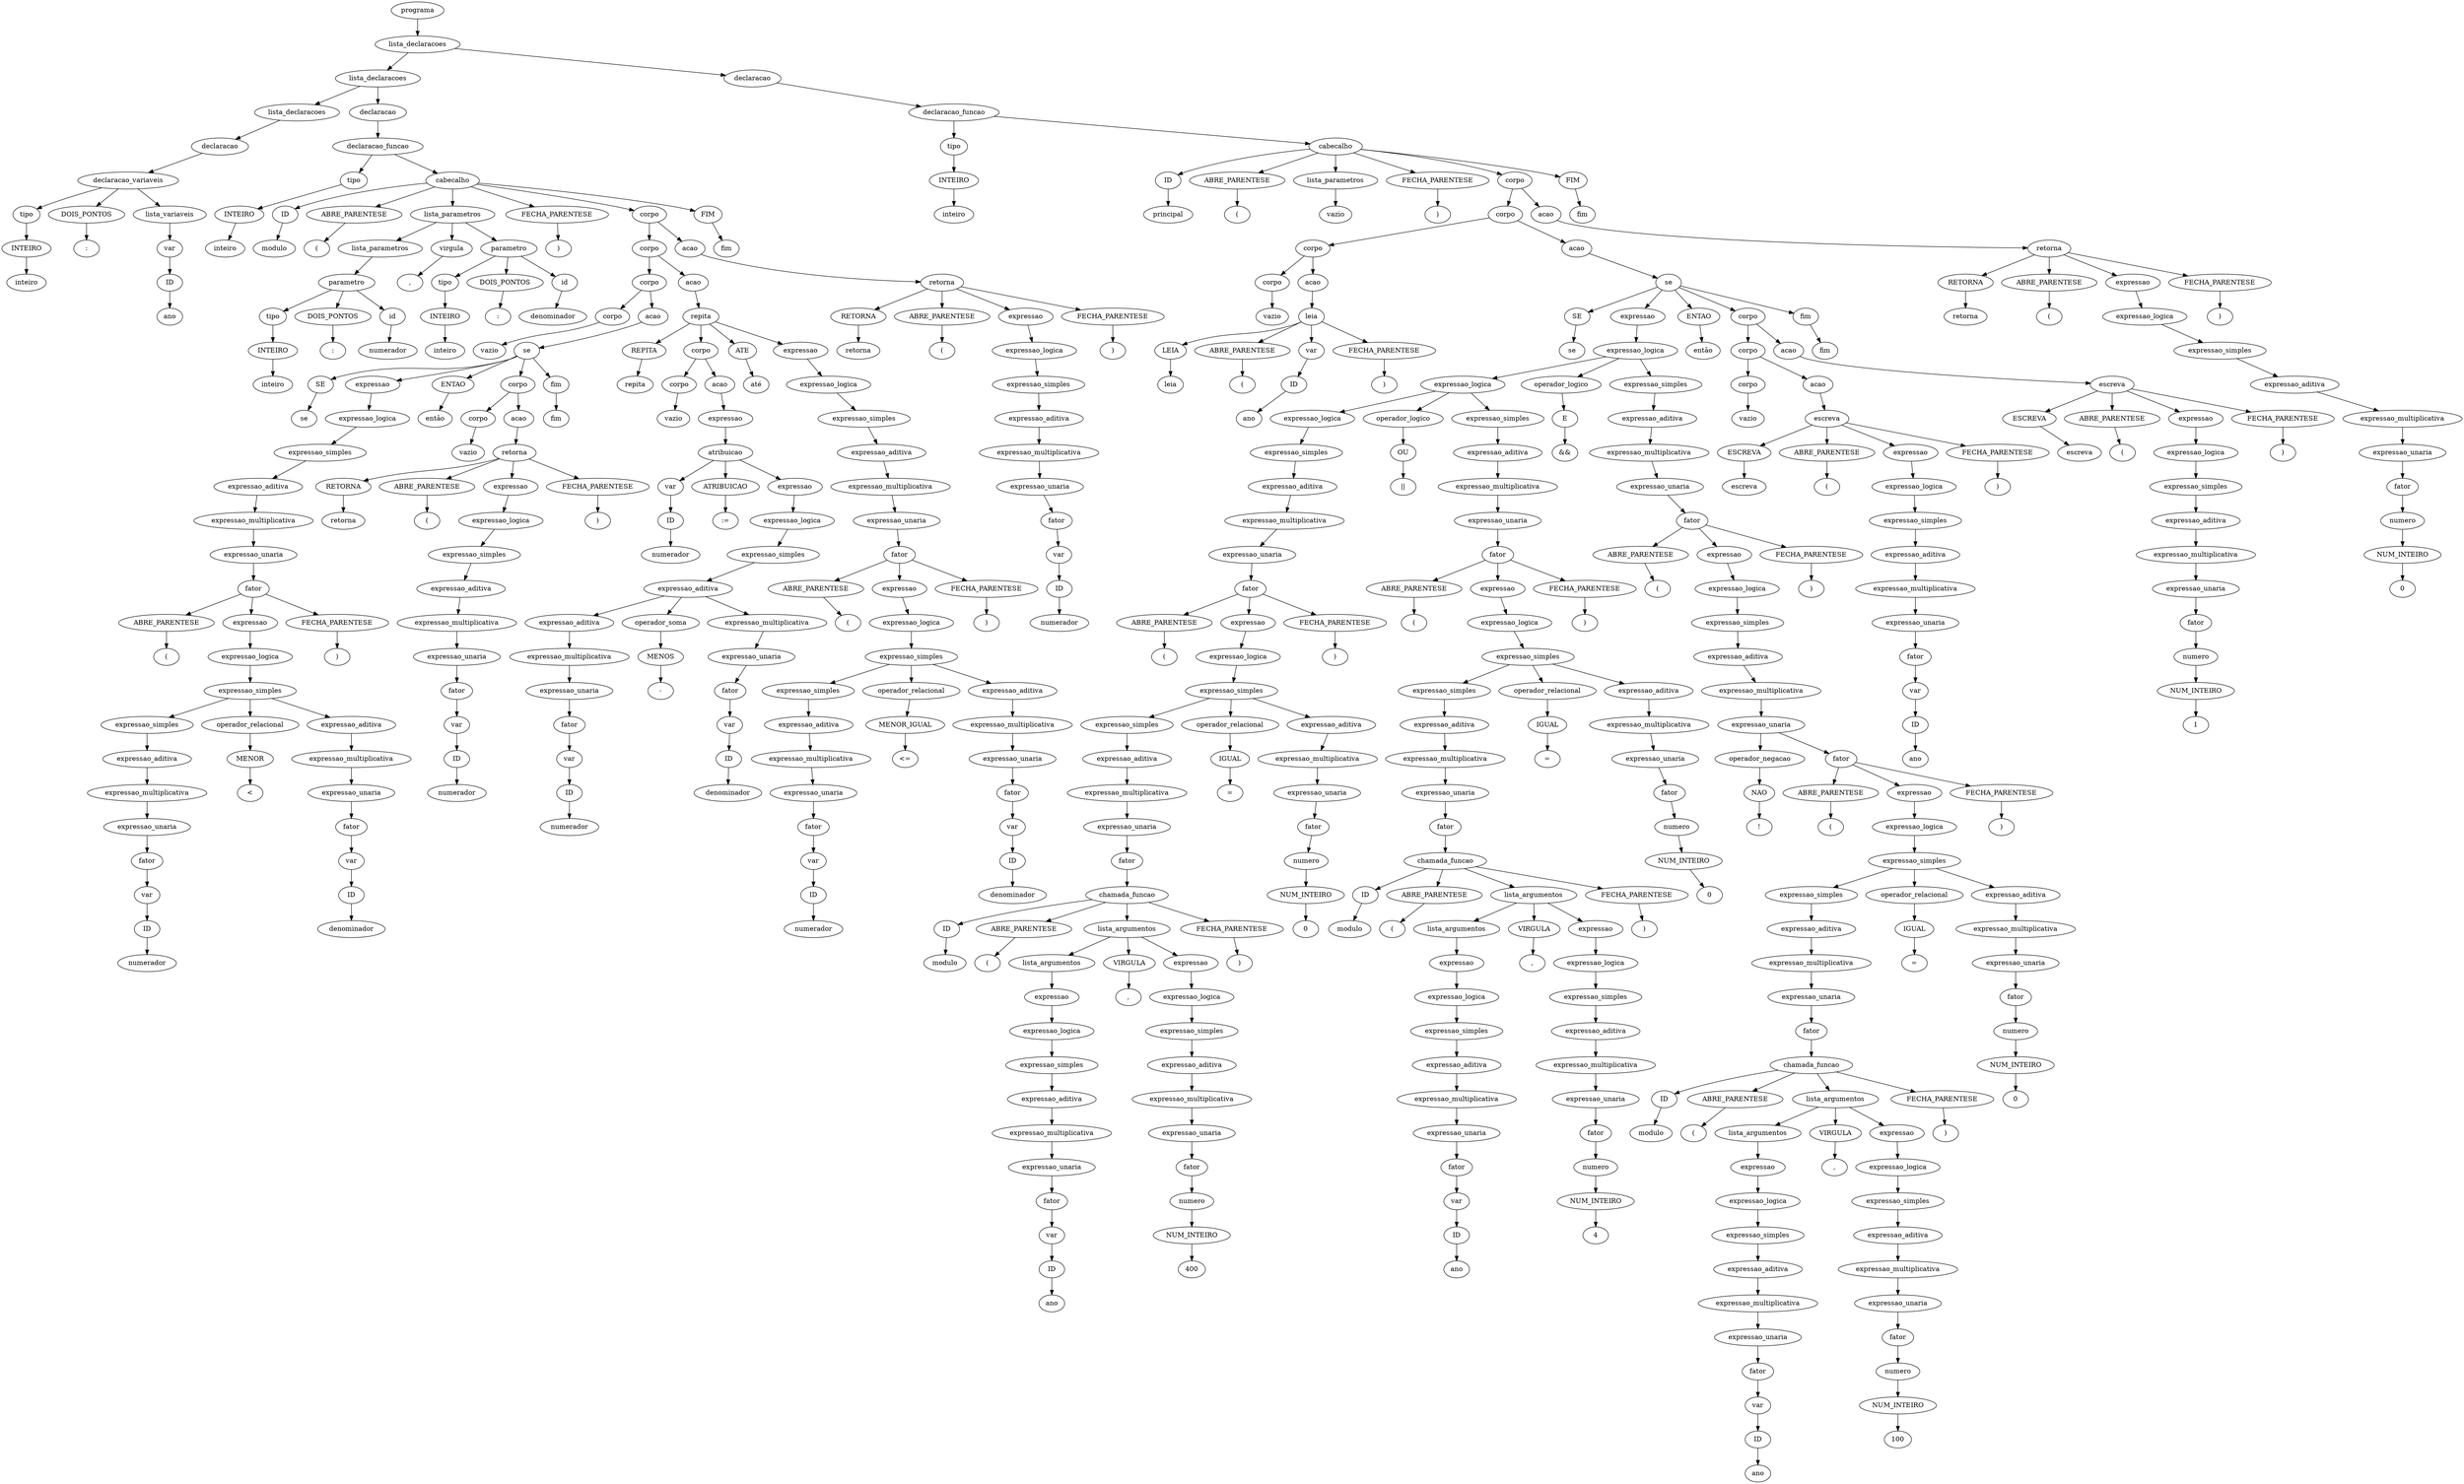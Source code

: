 digraph tree {
    "0x0" [label="programa"];
    "0x1" [label="lista_declaracoes"];
    "0x2" [label="lista_declaracoes"];
    "0x3" [label="lista_declaracoes"];
    "0x4" [label="declaracao"];
    "0x5" [label="declaracao_variaveis"];
    "0x6" [label="tipo"];
    "0x7" [label="INTEIRO"];
    "0x8" [label="inteiro"];
    "0x9" [label="DOIS_PONTOS"];
    "0xa" [label=":"];
    "0xb" [label="lista_variaveis"];
    "0xc" [label="var"];
    "0xd" [label="ID"];
    "0xe" [label="ano"];
    "0xf" [label="declaracao"];
    "0x10" [label="declaracao_funcao"];
    "0x11" [label="tipo"];
    "0x12" [label="INTEIRO"];
    "0x13" [label="inteiro"];
    "0x14" [label="cabecalho"];
    "0x15" [label="ID"];
    "0x16" [label="modulo"];
    "0x17" [label="ABRE_PARENTESE"];
    "0x18" [label="("];
    "0x19" [label="lista_parametros"];
    "0x1a" [label="lista_parametros"];
    "0x1b" [label="parametro"];
    "0x1c" [label="tipo"];
    "0x1d" [label="INTEIRO"];
    "0x1e" [label="inteiro"];
    "0x1f" [label="DOIS_PONTOS"];
    "0x20" [label=":"];
    "0x21" [label="id"];
    "0x22" [label="numerador"];
    "0x23" [label="virgula"];
    "0x24" [label=","];
    "0x25" [label="parametro"];
    "0x26" [label="tipo"];
    "0x27" [label="INTEIRO"];
    "0x28" [label="inteiro"];
    "0x29" [label="DOIS_PONTOS"];
    "0x2a" [label=":"];
    "0x2b" [label="id"];
    "0x2c" [label="denominador"];
    "0x2d" [label="FECHA_PARENTESE"];
    "0x2e" [label=")"];
    "0x2f" [label="corpo"];
    "0x30" [label="corpo"];
    "0x31" [label="corpo"];
    "0x32" [label="corpo"];
    "0x33" [label="vazio"];
    "0x34" [label="acao"];
    "0x35" [label="se"];
    "0x36" [label="SE"];
    "0x37" [label="se"];
    "0x38" [label="expressao"];
    "0x39" [label="expressao_logica"];
    "0x3a" [label="expressao_simples"];
    "0x3b" [label="expressao_aditiva"];
    "0x3c" [label="expressao_multiplicativa"];
    "0x3d" [label="expressao_unaria"];
    "0x3e" [label="fator"];
    "0x3f" [label="ABRE_PARENTESE"];
    "0x40" [label="("];
    "0x41" [label="expressao"];
    "0x42" [label="expressao_logica"];
    "0x43" [label="expressao_simples"];
    "0x44" [label="expressao_simples"];
    "0x45" [label="expressao_aditiva"];
    "0x46" [label="expressao_multiplicativa"];
    "0x47" [label="expressao_unaria"];
    "0x48" [label="fator"];
    "0x49" [label="var"];
    "0x4a" [label="ID"];
    "0x4b" [label="numerador"];
    "0x4c" [label="operador_relacional"];
    "0x4d" [label="MENOR"];
    "0x4e" [label="<"];
    "0x4f" [label="expressao_aditiva"];
    "0x50" [label="expressao_multiplicativa"];
    "0x51" [label="expressao_unaria"];
    "0x52" [label="fator"];
    "0x53" [label="var"];
    "0x54" [label="ID"];
    "0x55" [label="denominador"];
    "0x56" [label="FECHA_PARENTESE"];
    "0x57" [label=")"];
    "0x58" [label="ENTAO"];
    "0x59" [label="então"];
    "0x5a" [label="corpo"];
    "0x5b" [label="corpo"];
    "0x5c" [label="vazio"];
    "0x5d" [label="acao"];
    "0x5e" [label="retorna"];
    "0x5f" [label="RETORNA"];
    "0x60" [label="retorna"];
    "0x61" [label="ABRE_PARENTESE"];
    "0x62" [label="("];
    "0x63" [label="expressao"];
    "0x64" [label="expressao_logica"];
    "0x65" [label="expressao_simples"];
    "0x66" [label="expressao_aditiva"];
    "0x67" [label="expressao_multiplicativa"];
    "0x68" [label="expressao_unaria"];
    "0x69" [label="fator"];
    "0x6a" [label="var"];
    "0x6b" [label="ID"];
    "0x6c" [label="numerador"];
    "0x6d" [label="FECHA_PARENTESE"];
    "0x6e" [label=")"];
    "0x6f" [label="fim"];
    "0x70" [label="fim"];
    "0x71" [label="acao"];
    "0x72" [label="repita"];
    "0x73" [label="REPITA"];
    "0x74" [label="repita"];
    "0x75" [label="corpo"];
    "0x76" [label="corpo"];
    "0x77" [label="vazio"];
    "0x78" [label="acao"];
    "0x79" [label="expressao"];
    "0x7a" [label="atribuicao"];
    "0x7b" [label="var"];
    "0x7c" [label="ID"];
    "0x7d" [label="numerador"];
    "0x7e" [label="ATRIBUICAO"];
    "0x7f" [label=":="];
    "0x80" [label="expressao"];
    "0x81" [label="expressao_logica"];
    "0x82" [label="expressao_simples"];
    "0x83" [label="expressao_aditiva"];
    "0x84" [label="expressao_aditiva"];
    "0x85" [label="expressao_multiplicativa"];
    "0x86" [label="expressao_unaria"];
    "0x87" [label="fator"];
    "0x88" [label="var"];
    "0x89" [label="ID"];
    "0x8a" [label="numerador"];
    "0x8b" [label="operador_soma"];
    "0x8c" [label="MENOS"];
    "0x8d" [label="-"];
    "0x8e" [label="expressao_multiplicativa"];
    "0x8f" [label="expressao_unaria"];
    "0x90" [label="fator"];
    "0x91" [label="var"];
    "0x92" [label="ID"];
    "0x93" [label="denominador"];
    "0x94" [label="ATE"];
    "0x95" [label="até"];
    "0x96" [label="expressao"];
    "0x97" [label="expressao_logica"];
    "0x98" [label="expressao_simples"];
    "0x99" [label="expressao_aditiva"];
    "0x9a" [label="expressao_multiplicativa"];
    "0x9b" [label="expressao_unaria"];
    "0x9c" [label="fator"];
    "0x9d" [label="ABRE_PARENTESE"];
    "0x9e" [label="("];
    "0x9f" [label="expressao"];
    "0xa0" [label="expressao_logica"];
    "0xa1" [label="expressao_simples"];
    "0xa2" [label="expressao_simples"];
    "0xa3" [label="expressao_aditiva"];
    "0xa4" [label="expressao_multiplicativa"];
    "0xa5" [label="expressao_unaria"];
    "0xa6" [label="fator"];
    "0xa7" [label="var"];
    "0xa8" [label="ID"];
    "0xa9" [label="numerador"];
    "0xaa" [label="operador_relacional"];
    "0xab" [label="MENOR_IGUAL"];
    "0xac" [label="<="];
    "0xad" [label="expressao_aditiva"];
    "0xae" [label="expressao_multiplicativa"];
    "0xaf" [label="expressao_unaria"];
    "0xb0" [label="fator"];
    "0xb1" [label="var"];
    "0xb2" [label="ID"];
    "0xb3" [label="denominador"];
    "0xb4" [label="FECHA_PARENTESE"];
    "0xb5" [label=")"];
    "0xb6" [label="acao"];
    "0xb7" [label="retorna"];
    "0xb8" [label="RETORNA"];
    "0xb9" [label="retorna"];
    "0xba" [label="ABRE_PARENTESE"];
    "0xbb" [label="("];
    "0xbc" [label="expressao"];
    "0xbd" [label="expressao_logica"];
    "0xbe" [label="expressao_simples"];
    "0xbf" [label="expressao_aditiva"];
    "0xc0" [label="expressao_multiplicativa"];
    "0xc1" [label="expressao_unaria"];
    "0xc2" [label="fator"];
    "0xc3" [label="var"];
    "0xc4" [label="ID"];
    "0xc5" [label="numerador"];
    "0xc6" [label="FECHA_PARENTESE"];
    "0xc7" [label=")"];
    "0xc8" [label="FIM"];
    "0xc9" [label="fim"];
    "0xca" [label="declaracao"];
    "0xcb" [label="declaracao_funcao"];
    "0xcc" [label="tipo"];
    "0xcd" [label="INTEIRO"];
    "0xce" [label="inteiro"];
    "0xcf" [label="cabecalho"];
    "0xd0" [label="ID"];
    "0xd1" [label="principal"];
    "0xd2" [label="ABRE_PARENTESE"];
    "0xd3" [label="("];
    "0xd4" [label="lista_parametros"];
    "0xd5" [label="vazio"];
    "0xd6" [label="FECHA_PARENTESE"];
    "0xd7" [label=")"];
    "0xd8" [label="corpo"];
    "0xd9" [label="corpo"];
    "0xda" [label="corpo"];
    "0xdb" [label="corpo"];
    "0xdc" [label="vazio"];
    "0xdd" [label="acao"];
    "0xde" [label="leia"];
    "0xdf" [label="LEIA"];
    "0xe0" [label="leia"];
    "0xe1" [label="ABRE_PARENTESE"];
    "0xe2" [label="("];
    "0xe3" [label="var"];
    "0xe4" [label="ID"];
    "0xe5" [label="ano"];
    "0xe6" [label="FECHA_PARENTESE"];
    "0xe7" [label=")"];
    "0xe8" [label="acao"];
    "0xe9" [label="se"];
    "0xea" [label="SE"];
    "0xeb" [label="se"];
    "0xec" [label="expressao"];
    "0xed" [label="expressao_logica"];
    "0xee" [label="expressao_logica"];
    "0xef" [label="expressao_logica"];
    "0xf0" [label="expressao_simples"];
    "0xf1" [label="expressao_aditiva"];
    "0xf2" [label="expressao_multiplicativa"];
    "0xf3" [label="expressao_unaria"];
    "0xf4" [label="fator"];
    "0xf5" [label="ABRE_PARENTESE"];
    "0xf6" [label="("];
    "0xf7" [label="expressao"];
    "0xf8" [label="expressao_logica"];
    "0xf9" [label="expressao_simples"];
    "0xfa" [label="expressao_simples"];
    "0xfb" [label="expressao_aditiva"];
    "0xfc" [label="expressao_multiplicativa"];
    "0xfd" [label="expressao_unaria"];
    "0xfe" [label="fator"];
    "0xff" [label="chamada_funcao"];
    "0x100" [label="ID"];
    "0x101" [label="modulo"];
    "0x102" [label="ABRE_PARENTESE"];
    "0x103" [label="("];
    "0x104" [label="lista_argumentos"];
    "0x105" [label="lista_argumentos"];
    "0x106" [label="expressao"];
    "0x107" [label="expressao_logica"];
    "0x108" [label="expressao_simples"];
    "0x109" [label="expressao_aditiva"];
    "0x10a" [label="expressao_multiplicativa"];
    "0x10b" [label="expressao_unaria"];
    "0x10c" [label="fator"];
    "0x10d" [label="var"];
    "0x10e" [label="ID"];
    "0x10f" [label="ano"];
    "0x110" [label="VIRGULA"];
    "0x111" [label=","];
    "0x112" [label="expressao"];
    "0x113" [label="expressao_logica"];
    "0x114" [label="expressao_simples"];
    "0x115" [label="expressao_aditiva"];
    "0x116" [label="expressao_multiplicativa"];
    "0x117" [label="expressao_unaria"];
    "0x118" [label="fator"];
    "0x119" [label="numero"];
    "0x11a" [label="NUM_INTEIRO"];
    "0x11b" [label="400"];
    "0x11c" [label="FECHA_PARENTESE"];
    "0x11d" [label=")"];
    "0x11e" [label="operador_relacional"];
    "0x11f" [label="IGUAL"];
    "0x120" [label="="];
    "0x121" [label="expressao_aditiva"];
    "0x122" [label="expressao_multiplicativa"];
    "0x123" [label="expressao_unaria"];
    "0x124" [label="fator"];
    "0x125" [label="numero"];
    "0x126" [label="NUM_INTEIRO"];
    "0x127" [label="0"];
    "0x128" [label="FECHA_PARENTESE"];
    "0x129" [label=")"];
    "0x12a" [label="operador_logico"];
    "0x12b" [label="OU"];
    "0x12c" [label="||"];
    "0x12d" [label="expressao_simples"];
    "0x12e" [label="expressao_aditiva"];
    "0x12f" [label="expressao_multiplicativa"];
    "0x130" [label="expressao_unaria"];
    "0x131" [label="fator"];
    "0x132" [label="ABRE_PARENTESE"];
    "0x133" [label="("];
    "0x134" [label="expressao"];
    "0x135" [label="expressao_logica"];
    "0x136" [label="expressao_simples"];
    "0x137" [label="expressao_simples"];
    "0x138" [label="expressao_aditiva"];
    "0x139" [label="expressao_multiplicativa"];
    "0x13a" [label="expressao_unaria"];
    "0x13b" [label="fator"];
    "0x13c" [label="chamada_funcao"];
    "0x13d" [label="ID"];
    "0x13e" [label="modulo"];
    "0x13f" [label="ABRE_PARENTESE"];
    "0x140" [label="("];
    "0x141" [label="lista_argumentos"];
    "0x142" [label="lista_argumentos"];
    "0x143" [label="expressao"];
    "0x144" [label="expressao_logica"];
    "0x145" [label="expressao_simples"];
    "0x146" [label="expressao_aditiva"];
    "0x147" [label="expressao_multiplicativa"];
    "0x148" [label="expressao_unaria"];
    "0x149" [label="fator"];
    "0x14a" [label="var"];
    "0x14b" [label="ID"];
    "0x14c" [label="ano"];
    "0x14d" [label="VIRGULA"];
    "0x14e" [label=","];
    "0x14f" [label="expressao"];
    "0x150" [label="expressao_logica"];
    "0x151" [label="expressao_simples"];
    "0x152" [label="expressao_aditiva"];
    "0x153" [label="expressao_multiplicativa"];
    "0x154" [label="expressao_unaria"];
    "0x155" [label="fator"];
    "0x156" [label="numero"];
    "0x157" [label="NUM_INTEIRO"];
    "0x158" [label="4"];
    "0x159" [label="FECHA_PARENTESE"];
    "0x15a" [label=")"];
    "0x15b" [label="operador_relacional"];
    "0x15c" [label="IGUAL"];
    "0x15d" [label="="];
    "0x15e" [label="expressao_aditiva"];
    "0x15f" [label="expressao_multiplicativa"];
    "0x160" [label="expressao_unaria"];
    "0x161" [label="fator"];
    "0x162" [label="numero"];
    "0x163" [label="NUM_INTEIRO"];
    "0x164" [label="0"];
    "0x165" [label="FECHA_PARENTESE"];
    "0x166" [label=")"];
    "0x167" [label="operador_logico"];
    "0x168" [label="E"];
    "0x169" [label="&&"];
    "0x16a" [label="expressao_simples"];
    "0x16b" [label="expressao_aditiva"];
    "0x16c" [label="expressao_multiplicativa"];
    "0x16d" [label="expressao_unaria"];
    "0x16e" [label="fator"];
    "0x16f" [label="ABRE_PARENTESE"];
    "0x170" [label="("];
    "0x171" [label="expressao"];
    "0x172" [label="expressao_logica"];
    "0x173" [label="expressao_simples"];
    "0x174" [label="expressao_aditiva"];
    "0x175" [label="expressao_multiplicativa"];
    "0x176" [label="expressao_unaria"];
    "0x177" [label="operador_negacao"];
    "0x178" [label="NAO"];
    "0x179" [label="!"];
    "0x17a" [label="fator"];
    "0x17b" [label="ABRE_PARENTESE"];
    "0x17c" [label="("];
    "0x17d" [label="expressao"];
    "0x17e" [label="expressao_logica"];
    "0x17f" [label="expressao_simples"];
    "0x180" [label="expressao_simples"];
    "0x181" [label="expressao_aditiva"];
    "0x182" [label="expressao_multiplicativa"];
    "0x183" [label="expressao_unaria"];
    "0x184" [label="fator"];
    "0x185" [label="chamada_funcao"];
    "0x186" [label="ID"];
    "0x187" [label="modulo"];
    "0x188" [label="ABRE_PARENTESE"];
    "0x189" [label="("];
    "0x18a" [label="lista_argumentos"];
    "0x18b" [label="lista_argumentos"];
    "0x18c" [label="expressao"];
    "0x18d" [label="expressao_logica"];
    "0x18e" [label="expressao_simples"];
    "0x18f" [label="expressao_aditiva"];
    "0x190" [label="expressao_multiplicativa"];
    "0x191" [label="expressao_unaria"];
    "0x192" [label="fator"];
    "0x193" [label="var"];
    "0x194" [label="ID"];
    "0x195" [label="ano"];
    "0x196" [label="VIRGULA"];
    "0x197" [label=","];
    "0x198" [label="expressao"];
    "0x199" [label="expressao_logica"];
    "0x19a" [label="expressao_simples"];
    "0x19b" [label="expressao_aditiva"];
    "0x19c" [label="expressao_multiplicativa"];
    "0x19d" [label="expressao_unaria"];
    "0x19e" [label="fator"];
    "0x19f" [label="numero"];
    "0x1a0" [label="NUM_INTEIRO"];
    "0x1a1" [label="100"];
    "0x1a2" [label="FECHA_PARENTESE"];
    "0x1a3" [label=")"];
    "0x1a4" [label="operador_relacional"];
    "0x1a5" [label="IGUAL"];
    "0x1a6" [label="="];
    "0x1a7" [label="expressao_aditiva"];
    "0x1a8" [label="expressao_multiplicativa"];
    "0x1a9" [label="expressao_unaria"];
    "0x1aa" [label="fator"];
    "0x1ab" [label="numero"];
    "0x1ac" [label="NUM_INTEIRO"];
    "0x1ad" [label="0"];
    "0x1ae" [label="FECHA_PARENTESE"];
    "0x1af" [label=")"];
    "0x1b0" [label="FECHA_PARENTESE"];
    "0x1b1" [label=")"];
    "0x1b2" [label="ENTAO"];
    "0x1b3" [label="então"];
    "0x1b4" [label="corpo"];
    "0x1b5" [label="corpo"];
    "0x1b6" [label="corpo"];
    "0x1b7" [label="vazio"];
    "0x1b8" [label="acao"];
    "0x1b9" [label="escreva"];
    "0x1ba" [label="ESCREVA"];
    "0x1bb" [label="escreva"];
    "0x1bc" [label="ABRE_PARENTESE"];
    "0x1bd" [label="("];
    "0x1be" [label="expressao"];
    "0x1bf" [label="expressao_logica"];
    "0x1c0" [label="expressao_simples"];
    "0x1c1" [label="expressao_aditiva"];
    "0x1c2" [label="expressao_multiplicativa"];
    "0x1c3" [label="expressao_unaria"];
    "0x1c4" [label="fator"];
    "0x1c5" [label="var"];
    "0x1c6" [label="ID"];
    "0x1c7" [label="ano"];
    "0x1c8" [label="FECHA_PARENTESE"];
    "0x1c9" [label=")"];
    "0x1ca" [label="acao"];
    "0x1cb" [label="escreva"];
    "0x1cc" [label="ESCREVA"];
    "0x1cd" [label="escreva"];
    "0x1ce" [label="ABRE_PARENTESE"];
    "0x1cf" [label="("];
    "0x1d0" [label="expressao"];
    "0x1d1" [label="expressao_logica"];
    "0x1d2" [label="expressao_simples"];
    "0x1d3" [label="expressao_aditiva"];
    "0x1d4" [label="expressao_multiplicativa"];
    "0x1d5" [label="expressao_unaria"];
    "0x1d6" [label="fator"];
    "0x1d7" [label="numero"];
    "0x1d8" [label="NUM_INTEIRO"];
    "0x1d9" [label="1"];
    "0x1da" [label="FECHA_PARENTESE"];
    "0x1db" [label=")"];
    "0x1dc" [label="fim"];
    "0x1dd" [label="fim"];
    "0x1de" [label="acao"];
    "0x1df" [label="retorna"];
    "0x1e0" [label="RETORNA"];
    "0x1e1" [label="retorna"];
    "0x1e2" [label="ABRE_PARENTESE"];
    "0x1e3" [label="("];
    "0x1e4" [label="expressao"];
    "0x1e5" [label="expressao_logica"];
    "0x1e6" [label="expressao_simples"];
    "0x1e7" [label="expressao_aditiva"];
    "0x1e8" [label="expressao_multiplicativa"];
    "0x1e9" [label="expressao_unaria"];
    "0x1ea" [label="fator"];
    "0x1eb" [label="numero"];
    "0x1ec" [label="NUM_INTEIRO"];
    "0x1ed" [label="0"];
    "0x1ee" [label="FECHA_PARENTESE"];
    "0x1ef" [label=")"];
    "0x1f0" [label="FIM"];
    "0x1f1" [label="fim"];
    "0x0" -> "0x1";
    "0x1" -> "0x2";
    "0x1" -> "0xca";
    "0x2" -> "0x3";
    "0x2" -> "0xf";
    "0x3" -> "0x4";
    "0x4" -> "0x5";
    "0x5" -> "0x6";
    "0x5" -> "0x9";
    "0x5" -> "0xb";
    "0x6" -> "0x7";
    "0x7" -> "0x8";
    "0x9" -> "0xa";
    "0xb" -> "0xc";
    "0xc" -> "0xd";
    "0xd" -> "0xe";
    "0xf" -> "0x10";
    "0x10" -> "0x11";
    "0x10" -> "0x14";
    "0x11" -> "0x12";
    "0x12" -> "0x13";
    "0x14" -> "0x15";
    "0x14" -> "0x17";
    "0x14" -> "0x19";
    "0x14" -> "0x2d";
    "0x14" -> "0x2f";
    "0x14" -> "0xc8";
    "0x15" -> "0x16";
    "0x17" -> "0x18";
    "0x19" -> "0x1a";
    "0x19" -> "0x23";
    "0x19" -> "0x25";
    "0x1a" -> "0x1b";
    "0x1b" -> "0x1c";
    "0x1b" -> "0x1f";
    "0x1b" -> "0x21";
    "0x1c" -> "0x1d";
    "0x1d" -> "0x1e";
    "0x1f" -> "0x20";
    "0x21" -> "0x22";
    "0x23" -> "0x24";
    "0x25" -> "0x26";
    "0x25" -> "0x29";
    "0x25" -> "0x2b";
    "0x26" -> "0x27";
    "0x27" -> "0x28";
    "0x29" -> "0x2a";
    "0x2b" -> "0x2c";
    "0x2d" -> "0x2e";
    "0x2f" -> "0x30";
    "0x2f" -> "0xb6";
    "0x30" -> "0x31";
    "0x30" -> "0x71";
    "0x31" -> "0x32";
    "0x31" -> "0x34";
    "0x32" -> "0x33";
    "0x34" -> "0x35";
    "0x35" -> "0x36";
    "0x35" -> "0x38";
    "0x35" -> "0x58";
    "0x35" -> "0x5a";
    "0x35" -> "0x6f";
    "0x36" -> "0x37";
    "0x38" -> "0x39";
    "0x39" -> "0x3a";
    "0x3a" -> "0x3b";
    "0x3b" -> "0x3c";
    "0x3c" -> "0x3d";
    "0x3d" -> "0x3e";
    "0x3e" -> "0x3f";
    "0x3e" -> "0x41";
    "0x3e" -> "0x56";
    "0x3f" -> "0x40";
    "0x41" -> "0x42";
    "0x42" -> "0x43";
    "0x43" -> "0x44";
    "0x43" -> "0x4c";
    "0x43" -> "0x4f";
    "0x44" -> "0x45";
    "0x45" -> "0x46";
    "0x46" -> "0x47";
    "0x47" -> "0x48";
    "0x48" -> "0x49";
    "0x49" -> "0x4a";
    "0x4a" -> "0x4b";
    "0x4c" -> "0x4d";
    "0x4d" -> "0x4e";
    "0x4f" -> "0x50";
    "0x50" -> "0x51";
    "0x51" -> "0x52";
    "0x52" -> "0x53";
    "0x53" -> "0x54";
    "0x54" -> "0x55";
    "0x56" -> "0x57";
    "0x58" -> "0x59";
    "0x5a" -> "0x5b";
    "0x5a" -> "0x5d";
    "0x5b" -> "0x5c";
    "0x5d" -> "0x5e";
    "0x5e" -> "0x5f";
    "0x5e" -> "0x61";
    "0x5e" -> "0x63";
    "0x5e" -> "0x6d";
    "0x5f" -> "0x60";
    "0x61" -> "0x62";
    "0x63" -> "0x64";
    "0x64" -> "0x65";
    "0x65" -> "0x66";
    "0x66" -> "0x67";
    "0x67" -> "0x68";
    "0x68" -> "0x69";
    "0x69" -> "0x6a";
    "0x6a" -> "0x6b";
    "0x6b" -> "0x6c";
    "0x6d" -> "0x6e";
    "0x6f" -> "0x70";
    "0x71" -> "0x72";
    "0x72" -> "0x73";
    "0x72" -> "0x75";
    "0x72" -> "0x94";
    "0x72" -> "0x96";
    "0x73" -> "0x74";
    "0x75" -> "0x76";
    "0x75" -> "0x78";
    "0x76" -> "0x77";
    "0x78" -> "0x79";
    "0x79" -> "0x7a";
    "0x7a" -> "0x7b";
    "0x7a" -> "0x7e";
    "0x7a" -> "0x80";
    "0x7b" -> "0x7c";
    "0x7c" -> "0x7d";
    "0x7e" -> "0x7f";
    "0x80" -> "0x81";
    "0x81" -> "0x82";
    "0x82" -> "0x83";
    "0x83" -> "0x84";
    "0x83" -> "0x8b";
    "0x83" -> "0x8e";
    "0x84" -> "0x85";
    "0x85" -> "0x86";
    "0x86" -> "0x87";
    "0x87" -> "0x88";
    "0x88" -> "0x89";
    "0x89" -> "0x8a";
    "0x8b" -> "0x8c";
    "0x8c" -> "0x8d";
    "0x8e" -> "0x8f";
    "0x8f" -> "0x90";
    "0x90" -> "0x91";
    "0x91" -> "0x92";
    "0x92" -> "0x93";
    "0x94" -> "0x95";
    "0x96" -> "0x97";
    "0x97" -> "0x98";
    "0x98" -> "0x99";
    "0x99" -> "0x9a";
    "0x9a" -> "0x9b";
    "0x9b" -> "0x9c";
    "0x9c" -> "0x9d";
    "0x9c" -> "0x9f";
    "0x9c" -> "0xb4";
    "0x9d" -> "0x9e";
    "0x9f" -> "0xa0";
    "0xa0" -> "0xa1";
    "0xa1" -> "0xa2";
    "0xa1" -> "0xaa";
    "0xa1" -> "0xad";
    "0xa2" -> "0xa3";
    "0xa3" -> "0xa4";
    "0xa4" -> "0xa5";
    "0xa5" -> "0xa6";
    "0xa6" -> "0xa7";
    "0xa7" -> "0xa8";
    "0xa8" -> "0xa9";
    "0xaa" -> "0xab";
    "0xab" -> "0xac";
    "0xad" -> "0xae";
    "0xae" -> "0xaf";
    "0xaf" -> "0xb0";
    "0xb0" -> "0xb1";
    "0xb1" -> "0xb2";
    "0xb2" -> "0xb3";
    "0xb4" -> "0xb5";
    "0xb6" -> "0xb7";
    "0xb7" -> "0xb8";
    "0xb7" -> "0xba";
    "0xb7" -> "0xbc";
    "0xb7" -> "0xc6";
    "0xb8" -> "0xb9";
    "0xba" -> "0xbb";
    "0xbc" -> "0xbd";
    "0xbd" -> "0xbe";
    "0xbe" -> "0xbf";
    "0xbf" -> "0xc0";
    "0xc0" -> "0xc1";
    "0xc1" -> "0xc2";
    "0xc2" -> "0xc3";
    "0xc3" -> "0xc4";
    "0xc4" -> "0xc5";
    "0xc6" -> "0xc7";
    "0xc8" -> "0xc9";
    "0xca" -> "0xcb";
    "0xcb" -> "0xcc";
    "0xcb" -> "0xcf";
    "0xcc" -> "0xcd";
    "0xcd" -> "0xce";
    "0xcf" -> "0xd0";
    "0xcf" -> "0xd2";
    "0xcf" -> "0xd4";
    "0xcf" -> "0xd6";
    "0xcf" -> "0xd8";
    "0xcf" -> "0x1f0";
    "0xd0" -> "0xd1";
    "0xd2" -> "0xd3";
    "0xd4" -> "0xd5";
    "0xd6" -> "0xd7";
    "0xd8" -> "0xd9";
    "0xd8" -> "0x1de";
    "0xd9" -> "0xda";
    "0xd9" -> "0xe8";
    "0xda" -> "0xdb";
    "0xda" -> "0xdd";
    "0xdb" -> "0xdc";
    "0xdd" -> "0xde";
    "0xde" -> "0xdf";
    "0xde" -> "0xe1";
    "0xde" -> "0xe3";
    "0xde" -> "0xe6";
    "0xdf" -> "0xe0";
    "0xe1" -> "0xe2";
    "0xe3" -> "0xe4";
    "0xe4" -> "0xe5";
    "0xe6" -> "0xe7";
    "0xe8" -> "0xe9";
    "0xe9" -> "0xea";
    "0xe9" -> "0xec";
    "0xe9" -> "0x1b2";
    "0xe9" -> "0x1b4";
    "0xe9" -> "0x1dc";
    "0xea" -> "0xeb";
    "0xec" -> "0xed";
    "0xed" -> "0xee";
    "0xed" -> "0x167";
    "0xed" -> "0x16a";
    "0xee" -> "0xef";
    "0xee" -> "0x12a";
    "0xee" -> "0x12d";
    "0xef" -> "0xf0";
    "0xf0" -> "0xf1";
    "0xf1" -> "0xf2";
    "0xf2" -> "0xf3";
    "0xf3" -> "0xf4";
    "0xf4" -> "0xf5";
    "0xf4" -> "0xf7";
    "0xf4" -> "0x128";
    "0xf5" -> "0xf6";
    "0xf7" -> "0xf8";
    "0xf8" -> "0xf9";
    "0xf9" -> "0xfa";
    "0xf9" -> "0x11e";
    "0xf9" -> "0x121";
    "0xfa" -> "0xfb";
    "0xfb" -> "0xfc";
    "0xfc" -> "0xfd";
    "0xfd" -> "0xfe";
    "0xfe" -> "0xff";
    "0xff" -> "0x100";
    "0xff" -> "0x102";
    "0xff" -> "0x104";
    "0xff" -> "0x11c";
    "0x100" -> "0x101";
    "0x102" -> "0x103";
    "0x104" -> "0x105";
    "0x104" -> "0x110";
    "0x104" -> "0x112";
    "0x105" -> "0x106";
    "0x106" -> "0x107";
    "0x107" -> "0x108";
    "0x108" -> "0x109";
    "0x109" -> "0x10a";
    "0x10a" -> "0x10b";
    "0x10b" -> "0x10c";
    "0x10c" -> "0x10d";
    "0x10d" -> "0x10e";
    "0x10e" -> "0x10f";
    "0x110" -> "0x111";
    "0x112" -> "0x113";
    "0x113" -> "0x114";
    "0x114" -> "0x115";
    "0x115" -> "0x116";
    "0x116" -> "0x117";
    "0x117" -> "0x118";
    "0x118" -> "0x119";
    "0x119" -> "0x11a";
    "0x11a" -> "0x11b";
    "0x11c" -> "0x11d";
    "0x11e" -> "0x11f";
    "0x11f" -> "0x120";
    "0x121" -> "0x122";
    "0x122" -> "0x123";
    "0x123" -> "0x124";
    "0x124" -> "0x125";
    "0x125" -> "0x126";
    "0x126" -> "0x127";
    "0x128" -> "0x129";
    "0x12a" -> "0x12b";
    "0x12b" -> "0x12c";
    "0x12d" -> "0x12e";
    "0x12e" -> "0x12f";
    "0x12f" -> "0x130";
    "0x130" -> "0x131";
    "0x131" -> "0x132";
    "0x131" -> "0x134";
    "0x131" -> "0x165";
    "0x132" -> "0x133";
    "0x134" -> "0x135";
    "0x135" -> "0x136";
    "0x136" -> "0x137";
    "0x136" -> "0x15b";
    "0x136" -> "0x15e";
    "0x137" -> "0x138";
    "0x138" -> "0x139";
    "0x139" -> "0x13a";
    "0x13a" -> "0x13b";
    "0x13b" -> "0x13c";
    "0x13c" -> "0x13d";
    "0x13c" -> "0x13f";
    "0x13c" -> "0x141";
    "0x13c" -> "0x159";
    "0x13d" -> "0x13e";
    "0x13f" -> "0x140";
    "0x141" -> "0x142";
    "0x141" -> "0x14d";
    "0x141" -> "0x14f";
    "0x142" -> "0x143";
    "0x143" -> "0x144";
    "0x144" -> "0x145";
    "0x145" -> "0x146";
    "0x146" -> "0x147";
    "0x147" -> "0x148";
    "0x148" -> "0x149";
    "0x149" -> "0x14a";
    "0x14a" -> "0x14b";
    "0x14b" -> "0x14c";
    "0x14d" -> "0x14e";
    "0x14f" -> "0x150";
    "0x150" -> "0x151";
    "0x151" -> "0x152";
    "0x152" -> "0x153";
    "0x153" -> "0x154";
    "0x154" -> "0x155";
    "0x155" -> "0x156";
    "0x156" -> "0x157";
    "0x157" -> "0x158";
    "0x159" -> "0x15a";
    "0x15b" -> "0x15c";
    "0x15c" -> "0x15d";
    "0x15e" -> "0x15f";
    "0x15f" -> "0x160";
    "0x160" -> "0x161";
    "0x161" -> "0x162";
    "0x162" -> "0x163";
    "0x163" -> "0x164";
    "0x165" -> "0x166";
    "0x167" -> "0x168";
    "0x168" -> "0x169";
    "0x16a" -> "0x16b";
    "0x16b" -> "0x16c";
    "0x16c" -> "0x16d";
    "0x16d" -> "0x16e";
    "0x16e" -> "0x16f";
    "0x16e" -> "0x171";
    "0x16e" -> "0x1b0";
    "0x16f" -> "0x170";
    "0x171" -> "0x172";
    "0x172" -> "0x173";
    "0x173" -> "0x174";
    "0x174" -> "0x175";
    "0x175" -> "0x176";
    "0x176" -> "0x177";
    "0x176" -> "0x17a";
    "0x177" -> "0x178";
    "0x178" -> "0x179";
    "0x17a" -> "0x17b";
    "0x17a" -> "0x17d";
    "0x17a" -> "0x1ae";
    "0x17b" -> "0x17c";
    "0x17d" -> "0x17e";
    "0x17e" -> "0x17f";
    "0x17f" -> "0x180";
    "0x17f" -> "0x1a4";
    "0x17f" -> "0x1a7";
    "0x180" -> "0x181";
    "0x181" -> "0x182";
    "0x182" -> "0x183";
    "0x183" -> "0x184";
    "0x184" -> "0x185";
    "0x185" -> "0x186";
    "0x185" -> "0x188";
    "0x185" -> "0x18a";
    "0x185" -> "0x1a2";
    "0x186" -> "0x187";
    "0x188" -> "0x189";
    "0x18a" -> "0x18b";
    "0x18a" -> "0x196";
    "0x18a" -> "0x198";
    "0x18b" -> "0x18c";
    "0x18c" -> "0x18d";
    "0x18d" -> "0x18e";
    "0x18e" -> "0x18f";
    "0x18f" -> "0x190";
    "0x190" -> "0x191";
    "0x191" -> "0x192";
    "0x192" -> "0x193";
    "0x193" -> "0x194";
    "0x194" -> "0x195";
    "0x196" -> "0x197";
    "0x198" -> "0x199";
    "0x199" -> "0x19a";
    "0x19a" -> "0x19b";
    "0x19b" -> "0x19c";
    "0x19c" -> "0x19d";
    "0x19d" -> "0x19e";
    "0x19e" -> "0x19f";
    "0x19f" -> "0x1a0";
    "0x1a0" -> "0x1a1";
    "0x1a2" -> "0x1a3";
    "0x1a4" -> "0x1a5";
    "0x1a5" -> "0x1a6";
    "0x1a7" -> "0x1a8";
    "0x1a8" -> "0x1a9";
    "0x1a9" -> "0x1aa";
    "0x1aa" -> "0x1ab";
    "0x1ab" -> "0x1ac";
    "0x1ac" -> "0x1ad";
    "0x1ae" -> "0x1af";
    "0x1b0" -> "0x1b1";
    "0x1b2" -> "0x1b3";
    "0x1b4" -> "0x1b5";
    "0x1b4" -> "0x1ca";
    "0x1b5" -> "0x1b6";
    "0x1b5" -> "0x1b8";
    "0x1b6" -> "0x1b7";
    "0x1b8" -> "0x1b9";
    "0x1b9" -> "0x1ba";
    "0x1b9" -> "0x1bc";
    "0x1b9" -> "0x1be";
    "0x1b9" -> "0x1c8";
    "0x1ba" -> "0x1bb";
    "0x1bc" -> "0x1bd";
    "0x1be" -> "0x1bf";
    "0x1bf" -> "0x1c0";
    "0x1c0" -> "0x1c1";
    "0x1c1" -> "0x1c2";
    "0x1c2" -> "0x1c3";
    "0x1c3" -> "0x1c4";
    "0x1c4" -> "0x1c5";
    "0x1c5" -> "0x1c6";
    "0x1c6" -> "0x1c7";
    "0x1c8" -> "0x1c9";
    "0x1ca" -> "0x1cb";
    "0x1cb" -> "0x1cc";
    "0x1cb" -> "0x1ce";
    "0x1cb" -> "0x1d0";
    "0x1cb" -> "0x1da";
    "0x1cc" -> "0x1cd";
    "0x1ce" -> "0x1cf";
    "0x1d0" -> "0x1d1";
    "0x1d1" -> "0x1d2";
    "0x1d2" -> "0x1d3";
    "0x1d3" -> "0x1d4";
    "0x1d4" -> "0x1d5";
    "0x1d5" -> "0x1d6";
    "0x1d6" -> "0x1d7";
    "0x1d7" -> "0x1d8";
    "0x1d8" -> "0x1d9";
    "0x1da" -> "0x1db";
    "0x1dc" -> "0x1dd";
    "0x1de" -> "0x1df";
    "0x1df" -> "0x1e0";
    "0x1df" -> "0x1e2";
    "0x1df" -> "0x1e4";
    "0x1df" -> "0x1ee";
    "0x1e0" -> "0x1e1";
    "0x1e2" -> "0x1e3";
    "0x1e4" -> "0x1e5";
    "0x1e5" -> "0x1e6";
    "0x1e6" -> "0x1e7";
    "0x1e7" -> "0x1e8";
    "0x1e8" -> "0x1e9";
    "0x1e9" -> "0x1ea";
    "0x1ea" -> "0x1eb";
    "0x1eb" -> "0x1ec";
    "0x1ec" -> "0x1ed";
    "0x1ee" -> "0x1ef";
    "0x1f0" -> "0x1f1";
}
